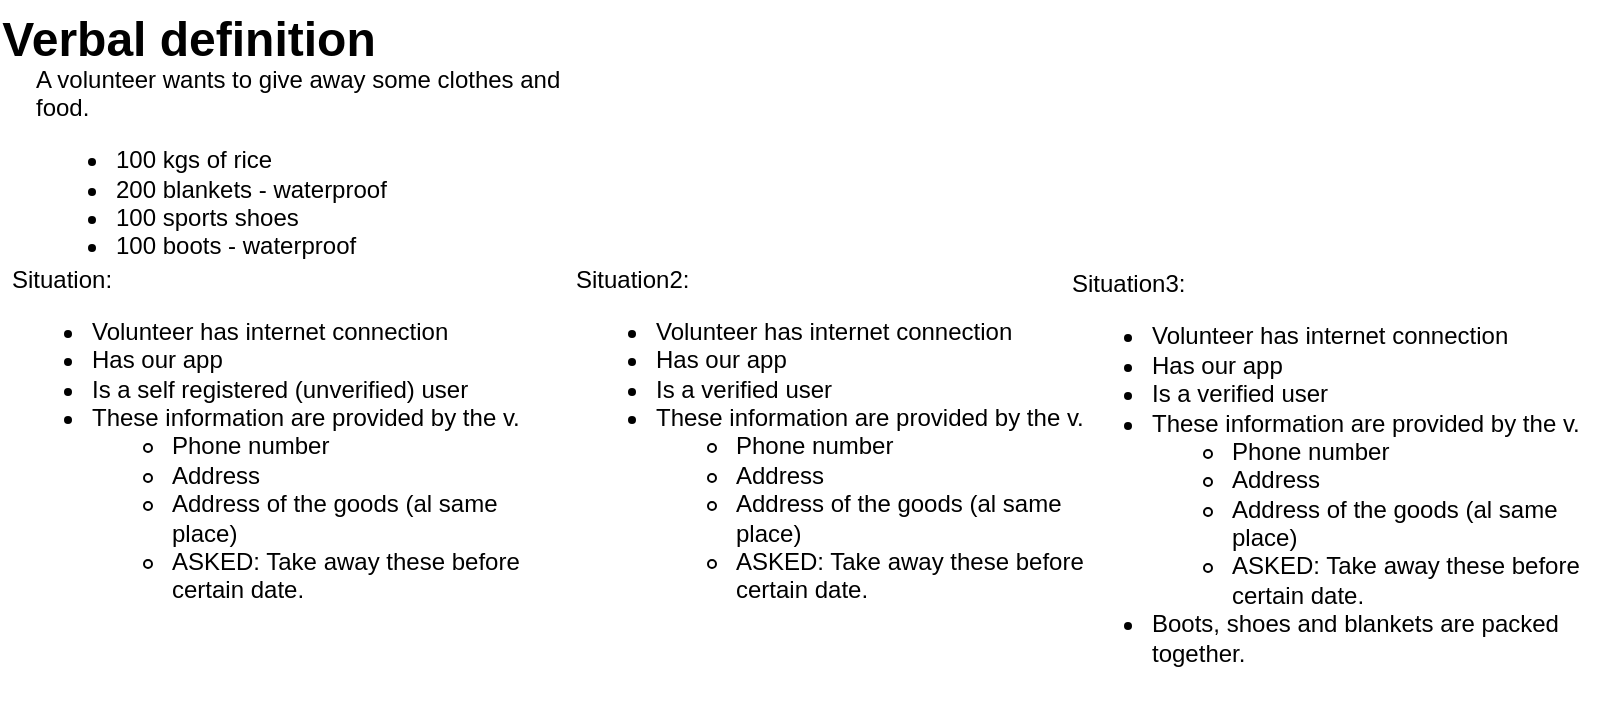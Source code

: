 <mxfile version="21.0.6" type="github" pages="4">
  <diagram id="BYzD3MFwf9BdRqlY15Yz" name="UC 1 - Food Resource Declared">
    <mxGraphModel dx="724" dy="472" grid="1" gridSize="10" guides="1" tooltips="1" connect="1" arrows="1" fold="1" page="1" pageScale="1" pageWidth="850" pageHeight="1100" math="0" shadow="0">
      <root>
        <mxCell id="0" />
        <mxCell id="1" parent="0" />
        <mxCell id="YwiwoOE4lkUkywlC8R9_-1" value="Verbal definition" style="text;strokeColor=none;fillColor=none;html=1;fontSize=24;fontStyle=1;verticalAlign=middle;align=center;" vertex="1" parent="1">
          <mxGeometry x="70" y="10" width="100" height="40" as="geometry" />
        </mxCell>
        <mxCell id="YwiwoOE4lkUkywlC8R9_-2" value="&lt;div&gt;A volunteer wants to give away some clothes and food.&lt;/div&gt;&lt;ul&gt;&lt;li&gt;100 kgs of rice&lt;/li&gt;&lt;li&gt;200 blankets - waterproof&lt;/li&gt;&lt;li&gt;100 sports shoes&lt;/li&gt;&lt;li&gt;100 boots - waterproof&lt;/li&gt;&lt;/ul&gt;" style="text;strokeColor=none;fillColor=none;html=1;whiteSpace=wrap;verticalAlign=middle;overflow=hidden;" vertex="1" parent="1">
          <mxGeometry x="42" y="40" width="270" height="110" as="geometry" />
        </mxCell>
        <mxCell id="YwiwoOE4lkUkywlC8R9_-3" value="&lt;div&gt;Situation:&lt;/div&gt;&lt;ul&gt;&lt;li&gt;Volunteer has internet connection&lt;/li&gt;&lt;li&gt;Has our app&amp;nbsp;&lt;/li&gt;&lt;li&gt;Is a self registered (unverified) user&lt;/li&gt;&lt;li&gt;These information are provided by the v.&lt;/li&gt;&lt;ul&gt;&lt;li&gt;Phone number&lt;/li&gt;&lt;li&gt;Address&lt;/li&gt;&lt;li&gt;Address of the goods (al same place)&lt;/li&gt;&lt;li&gt;ASKED: Take away these before certain date.&lt;/li&gt;&lt;/ul&gt;&lt;/ul&gt;" style="text;strokeColor=none;fillColor=none;html=1;whiteSpace=wrap;verticalAlign=middle;overflow=hidden;" vertex="1" parent="1">
          <mxGeometry x="30" y="140" width="270" height="180" as="geometry" />
        </mxCell>
        <mxCell id="YwiwoOE4lkUkywlC8R9_-4" value="&lt;div&gt;Situation2:&lt;/div&gt;&lt;ul&gt;&lt;li&gt;Volunteer has internet connection&lt;/li&gt;&lt;li&gt;Has our app&amp;nbsp;&lt;/li&gt;&lt;li&gt;Is a verified user&lt;/li&gt;&lt;li&gt;These information are provided by the v.&lt;/li&gt;&lt;ul&gt;&lt;li&gt;Phone number&lt;/li&gt;&lt;li&gt;Address&lt;/li&gt;&lt;li&gt;Address of the goods (al same place)&lt;/li&gt;&lt;li&gt;ASKED: Take away these before certain date.&lt;/li&gt;&lt;/ul&gt;&lt;/ul&gt;" style="text;strokeColor=none;fillColor=none;html=1;whiteSpace=wrap;verticalAlign=middle;overflow=hidden;" vertex="1" parent="1">
          <mxGeometry x="312" y="140" width="270" height="180" as="geometry" />
        </mxCell>
        <mxCell id="YwiwoOE4lkUkywlC8R9_-5" value="&lt;div&gt;Situation3:&lt;/div&gt;&lt;ul&gt;&lt;li&gt;Volunteer has internet connection&lt;/li&gt;&lt;li&gt;Has our app&amp;nbsp;&lt;/li&gt;&lt;li&gt;Is a verified user&lt;/li&gt;&lt;li&gt;These information are provided by the v.&lt;/li&gt;&lt;ul&gt;&lt;li&gt;Phone number&lt;/li&gt;&lt;li&gt;Address&lt;/li&gt;&lt;li&gt;Address of the goods (al same place)&lt;/li&gt;&lt;li&gt;ASKED: Take away these before certain date.&lt;/li&gt;&lt;/ul&gt;&lt;li&gt;Boots, shoes and blankets are packed together.&amp;nbsp;&lt;/li&gt;&lt;/ul&gt;" style="text;strokeColor=none;fillColor=none;html=1;whiteSpace=wrap;verticalAlign=middle;overflow=hidden;" vertex="1" parent="1">
          <mxGeometry x="560" y="140" width="270" height="220" as="geometry" />
        </mxCell>
      </root>
    </mxGraphModel>
  </diagram>
  <diagram id="zCCO1cx8Dha1Tv80fUOR" name="UC 2 - Vehicle Resource Declared">
    <mxGraphModel dx="724" dy="472" grid="1" gridSize="10" guides="1" tooltips="1" connect="1" arrows="1" fold="1" page="1" pageScale="1" pageWidth="850" pageHeight="1100" math="0" shadow="0">
      <root>
        <mxCell id="0" />
        <mxCell id="1" parent="0" />
      </root>
    </mxGraphModel>
  </diagram>
  <diagram id="jKrg6bk0fOhfqyU5LiU9" name="UC 3 - Food Demand">
    <mxGraphModel dx="724" dy="472" grid="1" gridSize="10" guides="1" tooltips="1" connect="1" arrows="1" fold="1" page="1" pageScale="1" pageWidth="850" pageHeight="1100" math="0" shadow="0">
      <root>
        <mxCell id="0" />
        <mxCell id="1" parent="0" />
      </root>
    </mxGraphModel>
  </diagram>
  <diagram id="pGB40jZsvaYnVns1NooZ" name="UC 4 - Rescue Team prepared">
    <mxGraphModel dx="724" dy="472" grid="1" gridSize="10" guides="1" tooltips="1" connect="1" arrows="1" fold="1" page="1" pageScale="1" pageWidth="850" pageHeight="1100" math="0" shadow="0">
      <root>
        <mxCell id="0" />
        <mxCell id="1" parent="0" />
      </root>
    </mxGraphModel>
  </diagram>
</mxfile>
